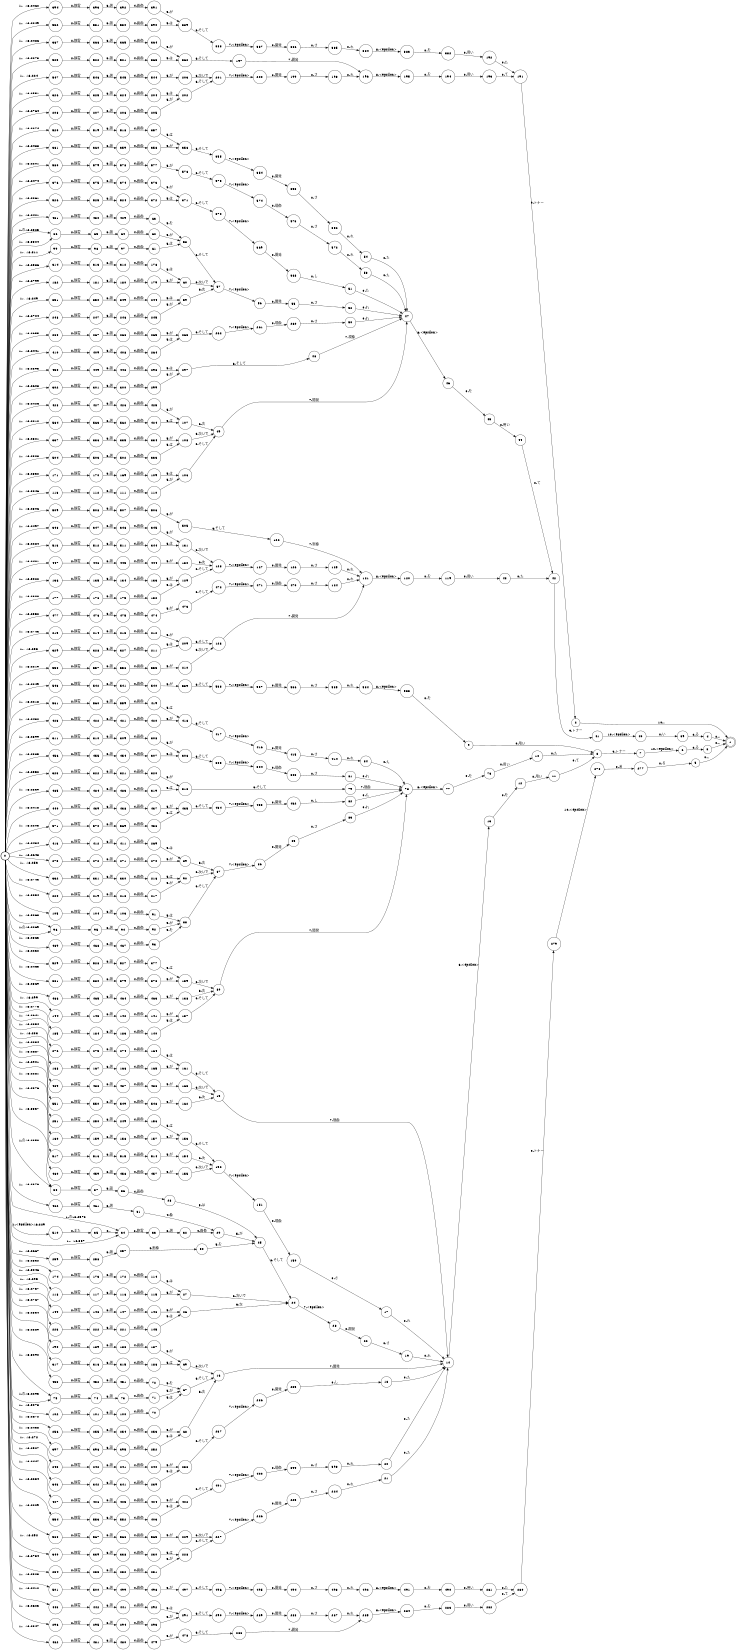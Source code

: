 digraph FST {
rankdir = LR;
size = "8.5,11";
label = "";
center = 1;
orientation = Portrait;
ranksep = "0.4";
nodesep = "0.25";
0 [label = "0", shape = circle, style = bold, fontsize = 14]
	0 -> 34 [label = "1:、/-6.357", fontsize = 14];
	0 -> 38 [label = "1:、/-6.3357", fontsize = 14];
	0 -> 66 [label = "1:、/-6.3324", fontsize = 14];
	0 -> 75 [label = "1:、/-6.3292", fontsize = 14];
	0 -> 96 [label = "1:、/-6.3268", fontsize = 14];
	0 -> 99 [label = "1:、/-6.311", fontsize = 14];
	0 -> 102 [label = "1:、/-6.3078", fontsize = 14];
	0 -> 105 [label = "1:、/-6.3054", fontsize = 14];
	0 -> 113 [label = "1:、/-6.3046", fontsize = 14];
	0 -> 118 [label = "1:、/-6.3046", fontsize = 14];
	0 -> 136 [label = "1:、/-6.3022", fontsize = 14];
	0 -> 144 [label = "1:、/-6.299", fontsize = 14];
	0 -> 149 [label = "1:、/-6.295", fontsize = 14];
	0 -> 160 [label = "1:、/-6.2901", fontsize = 14];
	0 -> 168 [label = "1:、/-6.2854", fontsize = 14];
	0 -> 171 [label = "1:、/-6.2832", fontsize = 14];
	0 -> 174 [label = "1:、/-6.2832", fontsize = 14];
	0 -> 177 [label = "1:、/-6.2808", fontsize = 14];
	0 -> 182 [label = "1:、/-6.2799", fontsize = 14];
	0 -> 185 [label = "1:、/-6.2776", fontsize = 14];
	0 -> 190 [label = "1:、/-6.2767", fontsize = 14];
	0 -> 208 [label = "1:、/-6.2764", fontsize = 14];
	0 -> 215 [label = "1:、/-6.2743", fontsize = 14];
	0 -> 220 [label = "1:、/-6.2743", fontsize = 14];
	0 -> 223 [label = "1:、/-6.2737", fontsize = 14];
	0 -> 234 [label = "1:、/-6.2734", fontsize = 14];
	0 -> 243 [label = "1:、/-6.272", fontsize = 14];
	0 -> 248 [label = "1:、/-6.2704", fontsize = 14];
	0 -> 251 [label = "1:、/-6.2687", fontsize = 14];
	0 -> 256 [label = "1:、/-6.2672", fontsize = 14];
	0 -> 259 [label = "1:、/-6.2667", fontsize = 14];
	0 -> 268 [label = "1:、/-6.2655", fontsize = 14];
	0 -> 273 [label = "1:、/-6.2648", fontsize = 14];
	0 -> 276 [label = "1:、/-6.2641", fontsize = 14];
	0 -> 296 [label = "1:、/-6.2625", fontsize = 14];
	0 -> 302 [label = "1:、/-6.2608", fontsize = 14];
	0 -> 311 [label = "1:、/-6.2599", fontsize = 14];
	0 -> 314 [label = "1:、/-6.2586", fontsize = 14];
	0 -> 34 [label = "1:の/-6.2572", fontsize = 14];
	0 -> 317 [label = "1:、/-6.2554", fontsize = 14];
	0 -> 323 [label = "1:、/-6.2552", fontsize = 14];
	0 -> 326 [label = "1:、/-6.2551", fontsize = 14];
	0 -> 329 [label = "1:、/-6.253", fontsize = 14];
	0 -> 332 [label = "1:、/-6.253", fontsize = 14];
	0 -> 337 [label = "1:、/-6.2521", fontsize = 14];
	0 -> 340 [label = "1:、/-6.252", fontsize = 14];
	0 -> 343 [label = "1:、/-6.2507", fontsize = 14];
	0 -> 348 [label = "1:、/-6.2497", fontsize = 14];
	0 -> 351 [label = "1:、/-6.249", fontsize = 14];
	0 -> 361 [label = "1:、/-6.2488", fontsize = 14];
	0 -> 367 [label = "1:、/-6.2486", fontsize = 14];
	0 -> 376 [label = "1:、/-6.2474", fontsize = 14];
	0 -> 381 [label = "1:、/-6.2465", fontsize = 14];
	0 -> 394 [label = "1:、/-6.2462", fontsize = 14];
	0 -> 397 [label = "1:、/-6.2458", fontsize = 14];
	0 -> 407 [label = "1:、/-6.2447", fontsize = 14];
	0 -> 410 [label = "1:、/-6.2441", fontsize = 14];
	0 -> 413 [label = "1:、/-6.2434", fontsize = 14];
	0 -> 423 [label = "1:、/-6.2432", fontsize = 14];
	0 -> 428 [label = "1:、/-6.2426", fontsize = 14];
	0 -> 431 [label = "1:、/-6.2421", fontsize = 14];
	0 -> 440 [label = "1:、/-6.2418", fontsize = 14];
	0 -> 443 [label = "1:、/-6.2412", fontsize = 14];
	0 -> 447 [label = "1:、/-6.2401", fontsize = 14];
	0 -> 450 [label = "1:、/-6.2395", fontsize = 14];
	0 -> 453 [label = "1:、/-6.2389", fontsize = 14];
	0 -> 456 [label = "1:、/-6.2385", fontsize = 14];
	0 -> 460 [label = "1:、/-6.2376", fontsize = 14];
	0 -> 462 [label = "1:、/-6.2376", fontsize = 14];
	0 -> 466 [label = "1:、/-6.2369", fontsize = 14];
	0 -> 469 [label = "1:、/-6.2365", fontsize = 14];
	0 -> 38 [label = "1:の/-6.2358", fontsize = 14];
	0 -> 477 [label = "1:、/-6.2352", fontsize = 14];
	0 -> 482 [label = "1:、/-6.2347", fontsize = 14];
	0 -> 485 [label = "1:、/-6.2339", fontsize = 14];
	0 -> 489 [label = "1:、/-6.233", fontsize = 14];
	0 -> 66 [label = "1:の/-6.2325", fontsize = 14];
	0 -> 501 [label = "1:、/-6.2323", fontsize = 14];
	0 -> 504 [label = "1:、/-6.2308", fontsize = 14];
	0 -> 509 [label = "1:、/-6.2306", fontsize = 14];
	0 -> 75 [label = "1:の/-6.2293", fontsize = 14];
	0 -> 510 [label = "1:<epsilon>/-6.229", fontsize = 14];
	0 -> 513 [label = "1:、/-6.2284", fontsize = 14];
	0 -> 517 [label = "1:、/-6.2281", fontsize = 14];
	0 -> 520 [label = "1:、/-6.2274", fontsize = 14];
	0 -> 523 [label = "1:、/-6.2273", fontsize = 14];
	0 -> 96 [label = "1:の/-6.2269", fontsize = 14];
	0 -> 526 [label = "1:、/-6.2261", fontsize = 14];
	0 -> 529 [label = "1:、/-6.2252", fontsize = 14];
	0 -> 532 [label = "1:、/-6.2249", fontsize = 14];
	0 -> 543 [label = "1:、/-6.2249", fontsize = 14];
	0 -> 547 [label = "1:、/-6.224", fontsize = 14];
	0 -> 551 [label = "1:、/-6.2234", fontsize = 14];
	0 -> 554 [label = "1:、/-6.2234", fontsize = 14];
	0 -> 558 [label = "1:、/-6.2219", fontsize = 14];
	0 -> 561 [label = "1:、/-6.2218", fontsize = 14];
	0 -> 564 [label = "1:、/-6.2212", fontsize = 14];
	0 -> 568 [label = "1:、/-6.2209", fontsize = 14];
	0 -> 571 [label = "1:、/-6.2205", fontsize = 14];
	0 -> 580 [label = "1:、/-6.2201", fontsize = 14];
1 [label = "1", shape = doublecircle, style = solid, fontsize = 14]
2 [label = "2", shape = circle, style = solid, fontsize = 14]
	2 -> 1 [label = "10:。", fontsize = 14];
3 [label = "3", shape = circle, style = solid, fontsize = 14]
	3 -> 1 [label = "0:。", fontsize = 14];
4 [label = "4", shape = circle, style = solid, fontsize = 14]
	4 -> 1 [label = "0:。", fontsize = 14];
5 [label = "5", shape = circle, style = solid, fontsize = 14]
	5 -> 1 [label = "0:。", fontsize = 14];
6 [label = "6", shape = circle, style = solid, fontsize = 14]
	6 -> 3 [label = "0:る", fontsize = 14];
7 [label = "7", shape = circle, style = solid, fontsize = 14]
	7 -> 6 [label = "10:<epsilon>", fontsize = 14];
8 [label = "8", shape = circle, style = solid, fontsize = 14]
	8 -> 7 [label = "9:トナー", fontsize = 14];
9 [label = "9", shape = circle, style = solid, fontsize = 14]
	9 -> 8 [label = "0:用い", fontsize = 14];
10 [label = "10", shape = circle, style = solid, fontsize = 14]
	10 -> 8 [label = "0:た", fontsize = 14];
11 [label = "11", shape = circle, style = solid, fontsize = 14]
	11 -> 8 [label = "0:て", fontsize = 14];
12 [label = "12", shape = circle, style = solid, fontsize = 14]
	12 -> 11 [label = "0:用い", fontsize = 14];
13 [label = "13", shape = circle, style = solid, fontsize = 14]
	13 -> 12 [label = "0:を", fontsize = 14];
14 [label = "14", shape = circle, style = solid, fontsize = 14]
	14 -> 13 [label = "8:<epsilon>", fontsize = 14];
15 [label = "15", shape = circle, style = solid, fontsize = 14]
	15 -> 14 [label = "7:現像", fontsize = 14];
16 [label = "16", shape = circle, style = solid, fontsize = 14]
	16 -> 14 [label = "7:開発", fontsize = 14];
17 [label = "17", shape = circle, style = solid, fontsize = 14]
	17 -> 14 [label = "0:れ", fontsize = 14];
18 [label = "18", shape = circle, style = solid, fontsize = 14]
	18 -> 14 [label = "0:た", fontsize = 14];
19 [label = "19", shape = circle, style = solid, fontsize = 14]
	19 -> 14 [label = "0:れ", fontsize = 14];
20 [label = "20", shape = circle, style = solid, fontsize = 14]
	20 -> 14 [label = "0:た", fontsize = 14];
21 [label = "21", shape = circle, style = solid, fontsize = 14]
	21 -> 14 [label = "0:た", fontsize = 14];
22 [label = "22", shape = circle, style = solid, fontsize = 14]
	22 -> 19 [label = "0:さ", fontsize = 14];
23 [label = "23", shape = circle, style = solid, fontsize = 14]
	23 -> 22 [label = "0:開発", fontsize = 14];
24 [label = "24", shape = circle, style = solid, fontsize = 14]
	24 -> 23 [label = "7:<epsilon>", fontsize = 14];
25 [label = "25", shape = circle, style = solid, fontsize = 14]
	25 -> 24 [label = "6:そして", fontsize = 14];
26 [label = "26", shape = circle, style = solid, fontsize = 14]
	26 -> 24 [label = "6:次", fontsize = 14];
27 [label = "27", shape = circle, style = solid, fontsize = 14]
	27 -> 24 [label = "6:次いで", fontsize = 14];
28 [label = "28", shape = circle, style = solid, fontsize = 14]
	28 -> 25 [label = "5:は", fontsize = 14];
29 [label = "29", shape = circle, style = solid, fontsize = 14]
	29 -> 25 [label = "5:が", fontsize = 14];
30 [label = "30", shape = circle, style = solid, fontsize = 14]
	30 -> 25 [label = "5:を", fontsize = 14];
31 [label = "31", shape = circle, style = solid, fontsize = 14]
	31 -> 29 [label = "4:像", fontsize = 14];
32 [label = "32", shape = circle, style = solid, fontsize = 14]
	32 -> 29 [label = "4:画像", fontsize = 14];
33 [label = "33", shape = circle, style = solid, fontsize = 14]
	33 -> 32 [label = "3:潜", fontsize = 14];
34 [label = "34", shape = circle, style = solid, fontsize = 14]
	34 -> 33 [label = "2:静電", fontsize = 14];
35 [label = "35", shape = circle, style = solid, fontsize = 14]
	35 -> 34 [label = "0:、", fontsize = 14];
36 [label = "36", shape = circle, style = solid, fontsize = 14]
	36 -> 28 [label = "4:画像", fontsize = 14];
37 [label = "37", shape = circle, style = solid, fontsize = 14]
	37 -> 36 [label = "3:潜", fontsize = 14];
38 [label = "38", shape = circle, style = solid, fontsize = 14]
	38 -> 37 [label = "2:静電", fontsize = 14];
39 [label = "39", shape = circle, style = solid, fontsize = 14]
	39 -> 4 [label = "0:る", fontsize = 14];
40 [label = "40", shape = circle, style = solid, fontsize = 14]
	40 -> 39 [label = "0:い", fontsize = 14];
41 [label = "41", shape = circle, style = solid, fontsize = 14]
	41 -> 40 [label = "10:<epsilon>", fontsize = 14];
42 [label = "42", shape = circle, style = solid, fontsize = 14]
	42 -> 41 [label = "9:トナー", fontsize = 14];
43 [label = "43", shape = circle, style = solid, fontsize = 14]
	43 -> 42 [label = "0:た", fontsize = 14];
44 [label = "44", shape = circle, style = solid, fontsize = 14]
	44 -> 42 [label = "0:て", fontsize = 14];
45 [label = "45", shape = circle, style = solid, fontsize = 14]
	45 -> 44 [label = "0:用い", fontsize = 14];
46 [label = "46", shape = circle, style = solid, fontsize = 14]
	46 -> 45 [label = "0:を", fontsize = 14];
47 [label = "47", shape = circle, style = solid, fontsize = 14]
	47 -> 46 [label = "8:<epsilon>", fontsize = 14];
48 [label = "48", shape = circle, style = solid, fontsize = 14]
	48 -> 47 [label = "7:現像", fontsize = 14];
49 [label = "49", shape = circle, style = solid, fontsize = 14]
	49 -> 47 [label = "7:開発", fontsize = 14];
50 [label = "50", shape = circle, style = solid, fontsize = 14]
	50 -> 47 [label = "0:れ", fontsize = 14];
51 [label = "51", shape = circle, style = solid, fontsize = 14]
	51 -> 47 [label = "0:た", fontsize = 14];
52 [label = "52", shape = circle, style = solid, fontsize = 14]
	52 -> 47 [label = "0:れ", fontsize = 14];
53 [label = "53", shape = circle, style = solid, fontsize = 14]
	53 -> 47 [label = "0:た", fontsize = 14];
54 [label = "54", shape = circle, style = solid, fontsize = 14]
	54 -> 47 [label = "0:た", fontsize = 14];
55 [label = "55", shape = circle, style = solid, fontsize = 14]
	55 -> 52 [label = "0:さ", fontsize = 14];
56 [label = "56", shape = circle, style = solid, fontsize = 14]
	56 -> 55 [label = "0:開発", fontsize = 14];
57 [label = "57", shape = circle, style = solid, fontsize = 14]
	57 -> 56 [label = "7:<epsilon>", fontsize = 14];
58 [label = "58", shape = circle, style = solid, fontsize = 14]
	58 -> 57 [label = "6:そして", fontsize = 14];
59 [label = "59", shape = circle, style = solid, fontsize = 14]
	59 -> 57 [label = "6:次", fontsize = 14];
60 [label = "60", shape = circle, style = solid, fontsize = 14]
	60 -> 57 [label = "6:次いで", fontsize = 14];
61 [label = "61", shape = circle, style = solid, fontsize = 14]
	61 -> 58 [label = "5:は", fontsize = 14];
62 [label = "62", shape = circle, style = solid, fontsize = 14]
	62 -> 58 [label = "5:が", fontsize = 14];
63 [label = "63", shape = circle, style = solid, fontsize = 14]
	63 -> 58 [label = "5:を", fontsize = 14];
64 [label = "64", shape = circle, style = solid, fontsize = 14]
	64 -> 62 [label = "4:画像", fontsize = 14];
65 [label = "65", shape = circle, style = solid, fontsize = 14]
	65 -> 64 [label = "3:潜", fontsize = 14];
66 [label = "66", shape = circle, style = solid, fontsize = 14]
	66 -> 65 [label = "2:静電", fontsize = 14];
67 [label = "67", shape = circle, style = solid, fontsize = 14]
	67 -> 16 [label = "6:そして", fontsize = 14];
68 [label = "68", shape = circle, style = solid, fontsize = 14]
	68 -> 16 [label = "6:次", fontsize = 14];
69 [label = "69", shape = circle, style = solid, fontsize = 14]
	69 -> 16 [label = "6:次いで", fontsize = 14];
70 [label = "70", shape = circle, style = solid, fontsize = 14]
	70 -> 67 [label = "5:は", fontsize = 14];
71 [label = "71", shape = circle, style = solid, fontsize = 14]
	71 -> 67 [label = "5:が", fontsize = 14];
72 [label = "72", shape = circle, style = solid, fontsize = 14]
	72 -> 67 [label = "5:を", fontsize = 14];
73 [label = "73", shape = circle, style = solid, fontsize = 14]
	73 -> 71 [label = "4:画像", fontsize = 14];
74 [label = "74", shape = circle, style = solid, fontsize = 14]
	74 -> 73 [label = "3:潜", fontsize = 14];
75 [label = "75", shape = circle, style = solid, fontsize = 14]
	75 -> 74 [label = "2:静電", fontsize = 14];
76 [label = "76", shape = circle, style = solid, fontsize = 14]
	76 -> 10 [label = "0:用い", fontsize = 14];
77 [label = "77", shape = circle, style = solid, fontsize = 14]
	77 -> 76 [label = "0:を", fontsize = 14];
78 [label = "78", shape = circle, style = solid, fontsize = 14]
	78 -> 77 [label = "8:<epsilon>", fontsize = 14];
79 [label = "79", shape = circle, style = solid, fontsize = 14]
	79 -> 78 [label = "7:現像", fontsize = 14];
80 [label = "80", shape = circle, style = solid, fontsize = 14]
	80 -> 78 [label = "7:開発", fontsize = 14];
81 [label = "81", shape = circle, style = solid, fontsize = 14]
	81 -> 78 [label = "0:れ", fontsize = 14];
82 [label = "82", shape = circle, style = solid, fontsize = 14]
	82 -> 78 [label = "0:た", fontsize = 14];
83 [label = "83", shape = circle, style = solid, fontsize = 14]
	83 -> 78 [label = "0:れ", fontsize = 14];
84 [label = "84", shape = circle, style = solid, fontsize = 14]
	84 -> 78 [label = "0:た", fontsize = 14];
85 [label = "85", shape = circle, style = solid, fontsize = 14]
	85 -> 83 [label = "0:さ", fontsize = 14];
86 [label = "86", shape = circle, style = solid, fontsize = 14]
	86 -> 85 [label = "0:開発", fontsize = 14];
87 [label = "87", shape = circle, style = solid, fontsize = 14]
	87 -> 86 [label = "7:<epsilon>", fontsize = 14];
88 [label = "88", shape = circle, style = solid, fontsize = 14]
	88 -> 87 [label = "6:そして", fontsize = 14];
89 [label = "89", shape = circle, style = solid, fontsize = 14]
	89 -> 87 [label = "6:次", fontsize = 14];
90 [label = "90", shape = circle, style = solid, fontsize = 14]
	90 -> 87 [label = "6:次いで", fontsize = 14];
91 [label = "91", shape = circle, style = solid, fontsize = 14]
	91 -> 88 [label = "5:は", fontsize = 14];
92 [label = "92", shape = circle, style = solid, fontsize = 14]
	92 -> 88 [label = "5:が", fontsize = 14];
93 [label = "93", shape = circle, style = solid, fontsize = 14]
	93 -> 88 [label = "5:を", fontsize = 14];
94 [label = "94", shape = circle, style = solid, fontsize = 14]
	94 -> 92 [label = "4:画像", fontsize = 14];
95 [label = "95", shape = circle, style = solid, fontsize = 14]
	95 -> 94 [label = "3:潜", fontsize = 14];
96 [label = "96", shape = circle, style = solid, fontsize = 14]
	96 -> 95 [label = "2:静電", fontsize = 14];
97 [label = "97", shape = circle, style = solid, fontsize = 14]
	97 -> 61 [label = "4:画像", fontsize = 14];
98 [label = "98", shape = circle, style = solid, fontsize = 14]
	98 -> 97 [label = "3:潜", fontsize = 14];
99 [label = "99", shape = circle, style = solid, fontsize = 14]
	99 -> 98 [label = "2:静電", fontsize = 14];
100 [label = "100", shape = circle, style = solid, fontsize = 14]
	100 -> 70 [label = "4:画像", fontsize = 14];
101 [label = "101", shape = circle, style = solid, fontsize = 14]
	101 -> 100 [label = "3:潜", fontsize = 14];
102 [label = "102", shape = circle, style = solid, fontsize = 14]
	102 -> 101 [label = "2:静電", fontsize = 14];
103 [label = "103", shape = circle, style = solid, fontsize = 14]
	103 -> 91 [label = "4:画像", fontsize = 14];
104 [label = "104", shape = circle, style = solid, fontsize = 14]
	104 -> 103 [label = "3:潜", fontsize = 14];
105 [label = "105", shape = circle, style = solid, fontsize = 14]
	105 -> 104 [label = "2:静電", fontsize = 14];
106 [label = "106", shape = circle, style = solid, fontsize = 14]
	106 -> 49 [label = "6:そして", fontsize = 14];
107 [label = "107", shape = circle, style = solid, fontsize = 14]
	107 -> 49 [label = "6:次", fontsize = 14];
108 [label = "108", shape = circle, style = solid, fontsize = 14]
	108 -> 49 [label = "6:次いで", fontsize = 14];
109 [label = "109", shape = circle, style = solid, fontsize = 14]
	109 -> 106 [label = "5:は", fontsize = 14];
110 [label = "110", shape = circle, style = solid, fontsize = 14]
	110 -> 106 [label = "5:が", fontsize = 14];
111 [label = "111", shape = circle, style = solid, fontsize = 14]
	111 -> 110 [label = "4:画像", fontsize = 14];
112 [label = "112", shape = circle, style = solid, fontsize = 14]
	112 -> 111 [label = "3:潜", fontsize = 14];
113 [label = "113", shape = circle, style = solid, fontsize = 14]
	113 -> 112 [label = "2:静電", fontsize = 14];
114 [label = "114", shape = circle, style = solid, fontsize = 14]
	114 -> 27 [label = "5:は", fontsize = 14];
115 [label = "115", shape = circle, style = solid, fontsize = 14]
	115 -> 27 [label = "5:が", fontsize = 14];
116 [label = "116", shape = circle, style = solid, fontsize = 14]
	116 -> 115 [label = "4:画像", fontsize = 14];
117 [label = "117", shape = circle, style = solid, fontsize = 14]
	117 -> 116 [label = "3:潜", fontsize = 14];
118 [label = "118", shape = circle, style = solid, fontsize = 14]
	118 -> 117 [label = "2:静電", fontsize = 14];
119 [label = "119", shape = circle, style = solid, fontsize = 14]
	119 -> 43 [label = "0:用い", fontsize = 14];
120 [label = "120", shape = circle, style = solid, fontsize = 14]
	120 -> 119 [label = "0:を", fontsize = 14];
121 [label = "121", shape = circle, style = solid, fontsize = 14]
	121 -> 120 [label = "8:<epsilon>", fontsize = 14];
122 [label = "122", shape = circle, style = solid, fontsize = 14]
	122 -> 121 [label = "7:現像", fontsize = 14];
123 [label = "123", shape = circle, style = solid, fontsize = 14]
	123 -> 121 [label = "7:開発", fontsize = 14];
124 [label = "124", shape = circle, style = solid, fontsize = 14]
	124 -> 121 [label = "0:れ", fontsize = 14];
125 [label = "125", shape = circle, style = solid, fontsize = 14]
	125 -> 121 [label = "0:れ", fontsize = 14];
126 [label = "126", shape = circle, style = solid, fontsize = 14]
	126 -> 125 [label = "0:さ", fontsize = 14];
127 [label = "127", shape = circle, style = solid, fontsize = 14]
	127 -> 126 [label = "0:開発", fontsize = 14];
128 [label = "128", shape = circle, style = solid, fontsize = 14]
	128 -> 127 [label = "7:<epsilon>", fontsize = 14];
129 [label = "129", shape = circle, style = solid, fontsize = 14]
	129 -> 128 [label = "6:そして", fontsize = 14];
130 [label = "130", shape = circle, style = solid, fontsize = 14]
	130 -> 128 [label = "6:次", fontsize = 14];
131 [label = "131", shape = circle, style = solid, fontsize = 14]
	131 -> 128 [label = "6:次いで", fontsize = 14];
132 [label = "132", shape = circle, style = solid, fontsize = 14]
	132 -> 129 [label = "5:は", fontsize = 14];
133 [label = "133", shape = circle, style = solid, fontsize = 14]
	133 -> 129 [label = "5:が", fontsize = 14];
134 [label = "134", shape = circle, style = solid, fontsize = 14]
	134 -> 133 [label = "4:画像", fontsize = 14];
135 [label = "135", shape = circle, style = solid, fontsize = 14]
	135 -> 134 [label = "3:潜", fontsize = 14];
136 [label = "136", shape = circle, style = solid, fontsize = 14]
	136 -> 135 [label = "2:静電", fontsize = 14];
137 [label = "137", shape = circle, style = solid, fontsize = 14]
	137 -> 80 [label = "6:そして", fontsize = 14];
138 [label = "138", shape = circle, style = solid, fontsize = 14]
	138 -> 80 [label = "6:次", fontsize = 14];
139 [label = "139", shape = circle, style = solid, fontsize = 14]
	139 -> 80 [label = "6:次いで", fontsize = 14];
140 [label = "140", shape = circle, style = solid, fontsize = 14]
	140 -> 137 [label = "5:は", fontsize = 14];
141 [label = "141", shape = circle, style = solid, fontsize = 14]
	141 -> 137 [label = "5:が", fontsize = 14];
142 [label = "142", shape = circle, style = solid, fontsize = 14]
	142 -> 141 [label = "4:画像", fontsize = 14];
143 [label = "143", shape = circle, style = solid, fontsize = 14]
	143 -> 142 [label = "3:潜", fontsize = 14];
144 [label = "144", shape = circle, style = solid, fontsize = 14]
	144 -> 143 [label = "2:静電", fontsize = 14];
145 [label = "145", shape = circle, style = solid, fontsize = 14]
	145 -> 26 [label = "5:は", fontsize = 14];
146 [label = "146", shape = circle, style = solid, fontsize = 14]
	146 -> 26 [label = "5:が", fontsize = 14];
147 [label = "147", shape = circle, style = solid, fontsize = 14]
	147 -> 146 [label = "4:画像", fontsize = 14];
148 [label = "148", shape = circle, style = solid, fontsize = 14]
	148 -> 147 [label = "3:潜", fontsize = 14];
149 [label = "149", shape = circle, style = solid, fontsize = 14]
	149 -> 148 [label = "2:静電", fontsize = 14];
150 [label = "150", shape = circle, style = solid, fontsize = 14]
	150 -> 17 [label = "0:さ", fontsize = 14];
151 [label = "151", shape = circle, style = solid, fontsize = 14]
	151 -> 150 [label = "0:現像", fontsize = 14];
152 [label = "152", shape = circle, style = solid, fontsize = 14]
	152 -> 151 [label = "7:<epsilon>", fontsize = 14];
153 [label = "153", shape = circle, style = solid, fontsize = 14]
	153 -> 152 [label = "6:そして", fontsize = 14];
154 [label = "154", shape = circle, style = solid, fontsize = 14]
	154 -> 152 [label = "6:次", fontsize = 14];
155 [label = "155", shape = circle, style = solid, fontsize = 14]
	155 -> 152 [label = "6:次いで", fontsize = 14];
156 [label = "156", shape = circle, style = solid, fontsize = 14]
	156 -> 153 [label = "5:は", fontsize = 14];
157 [label = "157", shape = circle, style = solid, fontsize = 14]
	157 -> 153 [label = "5:が", fontsize = 14];
158 [label = "158", shape = circle, style = solid, fontsize = 14]
	158 -> 157 [label = "4:画像", fontsize = 14];
159 [label = "159", shape = circle, style = solid, fontsize = 14]
	159 -> 158 [label = "3:潜", fontsize = 14];
160 [label = "160", shape = circle, style = solid, fontsize = 14]
	160 -> 159 [label = "2:静電", fontsize = 14];
161 [label = "161", shape = circle, style = solid, fontsize = 14]
	161 -> 15 [label = "6:そして", fontsize = 14];
162 [label = "162", shape = circle, style = solid, fontsize = 14]
	162 -> 15 [label = "6:次", fontsize = 14];
163 [label = "163", shape = circle, style = solid, fontsize = 14]
	163 -> 15 [label = "6:次いで", fontsize = 14];
164 [label = "164", shape = circle, style = solid, fontsize = 14]
	164 -> 161 [label = "5:は", fontsize = 14];
165 [label = "165", shape = circle, style = solid, fontsize = 14]
	165 -> 161 [label = "5:が", fontsize = 14];
166 [label = "166", shape = circle, style = solid, fontsize = 14]
	166 -> 165 [label = "4:画像", fontsize = 14];
167 [label = "167", shape = circle, style = solid, fontsize = 14]
	167 -> 166 [label = "3:潜", fontsize = 14];
168 [label = "168", shape = circle, style = solid, fontsize = 14]
	168 -> 167 [label = "2:静電", fontsize = 14];
169 [label = "169", shape = circle, style = solid, fontsize = 14]
	169 -> 109 [label = "4:画像", fontsize = 14];
170 [label = "170", shape = circle, style = solid, fontsize = 14]
	170 -> 169 [label = "3:潜", fontsize = 14];
171 [label = "171", shape = circle, style = solid, fontsize = 14]
	171 -> 170 [label = "2:静電", fontsize = 14];
172 [label = "172", shape = circle, style = solid, fontsize = 14]
	172 -> 114 [label = "4:画像", fontsize = 14];
173 [label = "173", shape = circle, style = solid, fontsize = 14]
	173 -> 172 [label = "3:潜", fontsize = 14];
174 [label = "174", shape = circle, style = solid, fontsize = 14]
	174 -> 173 [label = "2:静電", fontsize = 14];
175 [label = "175", shape = circle, style = solid, fontsize = 14]
	175 -> 132 [label = "4:画像", fontsize = 14];
176 [label = "176", shape = circle, style = solid, fontsize = 14]
	176 -> 175 [label = "3:潜", fontsize = 14];
177 [label = "177", shape = circle, style = solid, fontsize = 14]
	177 -> 176 [label = "2:静電", fontsize = 14];
178 [label = "178", shape = circle, style = solid, fontsize = 14]
	178 -> 60 [label = "5:は", fontsize = 14];
179 [label = "179", shape = circle, style = solid, fontsize = 14]
	179 -> 60 [label = "5:が", fontsize = 14];
180 [label = "180", shape = circle, style = solid, fontsize = 14]
	180 -> 179 [label = "4:画像", fontsize = 14];
181 [label = "181", shape = circle, style = solid, fontsize = 14]
	181 -> 180 [label = "3:潜", fontsize = 14];
182 [label = "182", shape = circle, style = solid, fontsize = 14]
	182 -> 181 [label = "2:静電", fontsize = 14];
183 [label = "183", shape = circle, style = solid, fontsize = 14]
	183 -> 140 [label = "4:画像", fontsize = 14];
184 [label = "184", shape = circle, style = solid, fontsize = 14]
	184 -> 183 [label = "3:潜", fontsize = 14];
185 [label = "185", shape = circle, style = solid, fontsize = 14]
	185 -> 184 [label = "2:静電", fontsize = 14];
186 [label = "186", shape = circle, style = solid, fontsize = 14]
	186 -> 69 [label = "5:は", fontsize = 14];
187 [label = "187", shape = circle, style = solid, fontsize = 14]
	187 -> 69 [label = "5:が", fontsize = 14];
188 [label = "188", shape = circle, style = solid, fontsize = 14]
	188 -> 187 [label = "4:画像", fontsize = 14];
189 [label = "189", shape = circle, style = solid, fontsize = 14]
	189 -> 188 [label = "3:潜", fontsize = 14];
190 [label = "190", shape = circle, style = solid, fontsize = 14]
	190 -> 189 [label = "2:静電", fontsize = 14];
191 [label = "191", shape = circle, style = solid, fontsize = 14]
	191 -> 2 [label = "9:トナー", fontsize = 14];
192 [label = "192", shape = circle, style = solid, fontsize = 14]
	192 -> 191 [label = "0:た", fontsize = 14];
193 [label = "193", shape = circle, style = solid, fontsize = 14]
	193 -> 191 [label = "0:て", fontsize = 14];
194 [label = "194", shape = circle, style = solid, fontsize = 14]
	194 -> 193 [label = "0:用い", fontsize = 14];
195 [label = "195", shape = circle, style = solid, fontsize = 14]
	195 -> 194 [label = "0:を", fontsize = 14];
196 [label = "196", shape = circle, style = solid, fontsize = 14]
	196 -> 195 [label = "8:<epsilon>", fontsize = 14];
197 [label = "197", shape = circle, style = solid, fontsize = 14]
	197 -> 196 [label = "7:開発", fontsize = 14];
198 [label = "198", shape = circle, style = solid, fontsize = 14]
	198 -> 196 [label = "0:れ", fontsize = 14];
199 [label = "199", shape = circle, style = solid, fontsize = 14]
	199 -> 198 [label = "0:さ", fontsize = 14];
200 [label = "200", shape = circle, style = solid, fontsize = 14]
	200 -> 199 [label = "0:開発", fontsize = 14];
201 [label = "201", shape = circle, style = solid, fontsize = 14]
	201 -> 200 [label = "7:<epsilon>", fontsize = 14];
202 [label = "202", shape = circle, style = solid, fontsize = 14]
	202 -> 201 [label = "6:そして", fontsize = 14];
203 [label = "203", shape = circle, style = solid, fontsize = 14]
	203 -> 201 [label = "6:次いで", fontsize = 14];
204 [label = "204", shape = circle, style = solid, fontsize = 14]
	204 -> 202 [label = "5:は", fontsize = 14];
205 [label = "205", shape = circle, style = solid, fontsize = 14]
	205 -> 202 [label = "5:が", fontsize = 14];
206 [label = "206", shape = circle, style = solid, fontsize = 14]
	206 -> 205 [label = "4:画像", fontsize = 14];
207 [label = "207", shape = circle, style = solid, fontsize = 14]
	207 -> 206 [label = "3:潜", fontsize = 14];
208 [label = "208", shape = circle, style = solid, fontsize = 14]
	208 -> 207 [label = "2:静電", fontsize = 14];
209 [label = "209", shape = circle, style = solid, fontsize = 14]
	209 -> 123 [label = "6:そして", fontsize = 14];
210 [label = "210", shape = circle, style = solid, fontsize = 14]
	210 -> 123 [label = "6:次いで", fontsize = 14];
211 [label = "211", shape = circle, style = solid, fontsize = 14]
	211 -> 209 [label = "5:は", fontsize = 14];
212 [label = "212", shape = circle, style = solid, fontsize = 14]
	212 -> 209 [label = "5:が", fontsize = 14];
213 [label = "213", shape = circle, style = solid, fontsize = 14]
	213 -> 212 [label = "4:画像", fontsize = 14];
214 [label = "214", shape = circle, style = solid, fontsize = 14]
	214 -> 213 [label = "3:潜", fontsize = 14];
215 [label = "215", shape = circle, style = solid, fontsize = 14]
	215 -> 214 [label = "2:静電", fontsize = 14];
216 [label = "216", shape = circle, style = solid, fontsize = 14]
	216 -> 90 [label = "5:は", fontsize = 14];
217 [label = "217", shape = circle, style = solid, fontsize = 14]
	217 -> 90 [label = "5:が", fontsize = 14];
218 [label = "218", shape = circle, style = solid, fontsize = 14]
	218 -> 217 [label = "4:画像", fontsize = 14];
219 [label = "219", shape = circle, style = solid, fontsize = 14]
	219 -> 218 [label = "3:潜", fontsize = 14];
220 [label = "220", shape = circle, style = solid, fontsize = 14]
	220 -> 219 [label = "2:静電", fontsize = 14];
221 [label = "221", shape = circle, style = solid, fontsize = 14]
	221 -> 145 [label = "4:画像", fontsize = 14];
222 [label = "222", shape = circle, style = solid, fontsize = 14]
	222 -> 221 [label = "3:潜", fontsize = 14];
223 [label = "223", shape = circle, style = solid, fontsize = 14]
	223 -> 222 [label = "2:静電", fontsize = 14];
224 [label = "224", shape = circle, style = solid, fontsize = 14]
	224 -> 21 [label = "0:れ", fontsize = 14];
225 [label = "225", shape = circle, style = solid, fontsize = 14]
	225 -> 224 [label = "0:さ", fontsize = 14];
226 [label = "226", shape = circle, style = solid, fontsize = 14]
	226 -> 225 [label = "0:開発", fontsize = 14];
227 [label = "227", shape = circle, style = solid, fontsize = 14]
	227 -> 226 [label = "7:<epsilon>", fontsize = 14];
228 [label = "228", shape = circle, style = solid, fontsize = 14]
	228 -> 227 [label = "6:そして", fontsize = 14];
229 [label = "229", shape = circle, style = solid, fontsize = 14]
	229 -> 227 [label = "6:次いで", fontsize = 14];
230 [label = "230", shape = circle, style = solid, fontsize = 14]
	230 -> 228 [label = "5:は", fontsize = 14];
231 [label = "231", shape = circle, style = solid, fontsize = 14]
	231 -> 228 [label = "5:が", fontsize = 14];
232 [label = "232", shape = circle, style = solid, fontsize = 14]
	232 -> 231 [label = "4:画像", fontsize = 14];
233 [label = "233", shape = circle, style = solid, fontsize = 14]
	233 -> 232 [label = "3:潜", fontsize = 14];
234 [label = "234", shape = circle, style = solid, fontsize = 14]
	234 -> 233 [label = "2:静電", fontsize = 14];
235 [label = "235", shape = circle, style = solid, fontsize = 14]
	235 -> 18 [label = "0:し", fontsize = 14];
236 [label = "236", shape = circle, style = solid, fontsize = 14]
	236 -> 235 [label = "0:開発", fontsize = 14];
237 [label = "237", shape = circle, style = solid, fontsize = 14]
	237 -> 236 [label = "7:<epsilon>", fontsize = 14];
238 [label = "238", shape = circle, style = solid, fontsize = 14]
	238 -> 237 [label = "6:そして", fontsize = 14];
239 [label = "239", shape = circle, style = solid, fontsize = 14]
	239 -> 238 [label = "5:は", fontsize = 14];
240 [label = "240", shape = circle, style = solid, fontsize = 14]
	240 -> 238 [label = "5:が", fontsize = 14];
241 [label = "241", shape = circle, style = solid, fontsize = 14]
	241 -> 240 [label = "4:画像", fontsize = 14];
242 [label = "242", shape = circle, style = solid, fontsize = 14]
	242 -> 241 [label = "3:潜", fontsize = 14];
243 [label = "243", shape = circle, style = solid, fontsize = 14]
	243 -> 242 [label = "2:静電", fontsize = 14];
244 [label = "244", shape = circle, style = solid, fontsize = 14]
	244 -> 59 [label = "5:は", fontsize = 14];
245 [label = "245", shape = circle, style = solid, fontsize = 14]
	245 -> 59 [label = "5:が", fontsize = 14];
246 [label = "246", shape = circle, style = solid, fontsize = 14]
	246 -> 245 [label = "4:画像", fontsize = 14];
247 [label = "247", shape = circle, style = solid, fontsize = 14]
	247 -> 246 [label = "3:潜", fontsize = 14];
248 [label = "248", shape = circle, style = solid, fontsize = 14]
	248 -> 247 [label = "2:静電", fontsize = 14];
249 [label = "249", shape = circle, style = solid, fontsize = 14]
	249 -> 156 [label = "4:画像", fontsize = 14];
250 [label = "250", shape = circle, style = solid, fontsize = 14]
	250 -> 249 [label = "3:潜", fontsize = 14];
251 [label = "251", shape = circle, style = solid, fontsize = 14]
	251 -> 250 [label = "2:静電", fontsize = 14];
252 [label = "252", shape = circle, style = solid, fontsize = 14]
	252 -> 68 [label = "5:は", fontsize = 14];
253 [label = "253", shape = circle, style = solid, fontsize = 14]
	253 -> 68 [label = "5:が", fontsize = 14];
254 [label = "254", shape = circle, style = solid, fontsize = 14]
	254 -> 253 [label = "4:画像", fontsize = 14];
255 [label = "255", shape = circle, style = solid, fontsize = 14]
	255 -> 254 [label = "3:潜", fontsize = 14];
256 [label = "256", shape = circle, style = solid, fontsize = 14]
	256 -> 255 [label = "2:静電", fontsize = 14];
257 [label = "257", shape = circle, style = solid, fontsize = 14]
	257 -> 30 [label = "4:画像", fontsize = 14];
258 [label = "258", shape = circle, style = solid, fontsize = 14]
	258 -> 257 [label = "3:潜", fontsize = 14];
259 [label = "259", shape = circle, style = solid, fontsize = 14]
	259 -> 258 [label = "2:静電", fontsize = 14];
260 [label = "260", shape = circle, style = solid, fontsize = 14]
	260 -> 50 [label = "0:さ", fontsize = 14];
261 [label = "261", shape = circle, style = solid, fontsize = 14]
	261 -> 260 [label = "0:現像", fontsize = 14];
262 [label = "262", shape = circle, style = solid, fontsize = 14]
	262 -> 261 [label = "7:<epsilon>", fontsize = 14];
263 [label = "263", shape = circle, style = solid, fontsize = 14]
	263 -> 262 [label = "6:そして", fontsize = 14];
264 [label = "264", shape = circle, style = solid, fontsize = 14]
	264 -> 263 [label = "5:は", fontsize = 14];
265 [label = "265", shape = circle, style = solid, fontsize = 14]
	265 -> 263 [label = "5:が", fontsize = 14];
266 [label = "266", shape = circle, style = solid, fontsize = 14]
	266 -> 265 [label = "4:画像", fontsize = 14];
267 [label = "267", shape = circle, style = solid, fontsize = 14]
	267 -> 266 [label = "3:潜", fontsize = 14];
268 [label = "268", shape = circle, style = solid, fontsize = 14]
	268 -> 267 [label = "2:静電", fontsize = 14];
269 [label = "269", shape = circle, style = solid, fontsize = 14]
	269 -> 89 [label = "5:は", fontsize = 14];
270 [label = "270", shape = circle, style = solid, fontsize = 14]
	270 -> 89 [label = "5:が", fontsize = 14];
271 [label = "271", shape = circle, style = solid, fontsize = 14]
	271 -> 270 [label = "4:画像", fontsize = 14];
272 [label = "272", shape = circle, style = solid, fontsize = 14]
	272 -> 271 [label = "3:潜", fontsize = 14];
273 [label = "273", shape = circle, style = solid, fontsize = 14]
	273 -> 272 [label = "2:静電", fontsize = 14];
274 [label = "274", shape = circle, style = solid, fontsize = 14]
	274 -> 164 [label = "4:画像", fontsize = 14];
275 [label = "275", shape = circle, style = solid, fontsize = 14]
	275 -> 274 [label = "3:潜", fontsize = 14];
276 [label = "276", shape = circle, style = solid, fontsize = 14]
	276 -> 275 [label = "2:静電", fontsize = 14];
277 [label = "277", shape = circle, style = solid, fontsize = 14]
	277 -> 5 [label = "0:る", fontsize = 14];
278 [label = "278", shape = circle, style = solid, fontsize = 14]
	278 -> 277 [label = "0:あ", fontsize = 14];
279 [label = "279", shape = circle, style = solid, fontsize = 14]
	279 -> 278 [label = "10:<epsilon>", fontsize = 14];
280 [label = "280", shape = circle, style = solid, fontsize = 14]
	280 -> 279 [label = "9:トナー", fontsize = 14];
281 [label = "281", shape = circle, style = solid, fontsize = 14]
	281 -> 280 [label = "0:た", fontsize = 14];
282 [label = "282", shape = circle, style = solid, fontsize = 14]
	282 -> 280 [label = "0:て", fontsize = 14];
283 [label = "283", shape = circle, style = solid, fontsize = 14]
	283 -> 282 [label = "0:用い", fontsize = 14];
284 [label = "284", shape = circle, style = solid, fontsize = 14]
	284 -> 283 [label = "0:を", fontsize = 14];
285 [label = "285", shape = circle, style = solid, fontsize = 14]
	285 -> 284 [label = "8:<epsilon>", fontsize = 14];
286 [label = "286", shape = circle, style = solid, fontsize = 14]
	286 -> 285 [label = "7:開発", fontsize = 14];
287 [label = "287", shape = circle, style = solid, fontsize = 14]
	287 -> 285 [label = "0:れ", fontsize = 14];
288 [label = "288", shape = circle, style = solid, fontsize = 14]
	288 -> 287 [label = "0:さ", fontsize = 14];
289 [label = "289", shape = circle, style = solid, fontsize = 14]
	289 -> 288 [label = "0:開発", fontsize = 14];
290 [label = "290", shape = circle, style = solid, fontsize = 14]
	290 -> 289 [label = "7:<epsilon>", fontsize = 14];
291 [label = "291", shape = circle, style = solid, fontsize = 14]
	291 -> 290 [label = "6:そして", fontsize = 14];
292 [label = "292", shape = circle, style = solid, fontsize = 14]
	292 -> 291 [label = "5:は", fontsize = 14];
293 [label = "293", shape = circle, style = solid, fontsize = 14]
	293 -> 291 [label = "5:が", fontsize = 14];
294 [label = "294", shape = circle, style = solid, fontsize = 14]
	294 -> 293 [label = "4:画像", fontsize = 14];
295 [label = "295", shape = circle, style = solid, fontsize = 14]
	295 -> 294 [label = "3:潜", fontsize = 14];
296 [label = "296", shape = circle, style = solid, fontsize = 14]
	296 -> 295 [label = "2:静電", fontsize = 14];
297 [label = "297", shape = circle, style = solid, fontsize = 14]
	297 -> 48 [label = "6:そして", fontsize = 14];
298 [label = "298", shape = circle, style = solid, fontsize = 14]
	298 -> 297 [label = "5:は", fontsize = 14];
299 [label = "299", shape = circle, style = solid, fontsize = 14]
	299 -> 297 [label = "5:が", fontsize = 14];
300 [label = "300", shape = circle, style = solid, fontsize = 14]
	300 -> 299 [label = "4:画像", fontsize = 14];
301 [label = "301", shape = circle, style = solid, fontsize = 14]
	301 -> 300 [label = "3:潜", fontsize = 14];
302 [label = "302", shape = circle, style = solid, fontsize = 14]
	302 -> 301 [label = "2:静電", fontsize = 14];
303 [label = "303", shape = circle, style = solid, fontsize = 14]
	303 -> 81 [label = "0:さ", fontsize = 14];
304 [label = "304", shape = circle, style = solid, fontsize = 14]
	304 -> 303 [label = "0:現像", fontsize = 14];
305 [label = "305", shape = circle, style = solid, fontsize = 14]
	305 -> 304 [label = "7:<epsilon>", fontsize = 14];
306 [label = "306", shape = circle, style = solid, fontsize = 14]
	306 -> 305 [label = "6:そして", fontsize = 14];
307 [label = "307", shape = circle, style = solid, fontsize = 14]
	307 -> 306 [label = "5:は", fontsize = 14];
308 [label = "308", shape = circle, style = solid, fontsize = 14]
	308 -> 306 [label = "5:が", fontsize = 14];
309 [label = "309", shape = circle, style = solid, fontsize = 14]
	309 -> 308 [label = "4:画像", fontsize = 14];
310 [label = "310", shape = circle, style = solid, fontsize = 14]
	310 -> 309 [label = "3:潜", fontsize = 14];
311 [label = "311", shape = circle, style = solid, fontsize = 14]
	311 -> 310 [label = "2:静電", fontsize = 14];
312 [label = "312", shape = circle, style = solid, fontsize = 14]
	312 -> 178 [label = "4:画像", fontsize = 14];
313 [label = "313", shape = circle, style = solid, fontsize = 14]
	313 -> 312 [label = "3:潜", fontsize = 14];
314 [label = "314", shape = circle, style = solid, fontsize = 14]
	314 -> 313 [label = "2:静電", fontsize = 14];
315 [label = "315", shape = circle, style = solid, fontsize = 14]
	315 -> 186 [label = "4:画像", fontsize = 14];
316 [label = "316", shape = circle, style = solid, fontsize = 14]
	316 -> 315 [label = "3:潜", fontsize = 14];
317 [label = "317", shape = circle, style = solid, fontsize = 14]
	317 -> 316 [label = "2:静電", fontsize = 14];
318 [label = "318", shape = circle, style = solid, fontsize = 14]
	318 -> 79 [label = "6:そして", fontsize = 14];
319 [label = "319", shape = circle, style = solid, fontsize = 14]
	319 -> 318 [label = "5:は", fontsize = 14];
320 [label = "320", shape = circle, style = solid, fontsize = 14]
	320 -> 318 [label = "5:が", fontsize = 14];
321 [label = "321", shape = circle, style = solid, fontsize = 14]
	321 -> 320 [label = "4:画像", fontsize = 14];
322 [label = "322", shape = circle, style = solid, fontsize = 14]
	322 -> 321 [label = "3:潜", fontsize = 14];
323 [label = "323", shape = circle, style = solid, fontsize = 14]
	323 -> 322 [label = "2:静電", fontsize = 14];
324 [label = "324", shape = circle, style = solid, fontsize = 14]
	324 -> 204 [label = "4:画像", fontsize = 14];
325 [label = "325", shape = circle, style = solid, fontsize = 14]
	325 -> 324 [label = "3:潜", fontsize = 14];
326 [label = "326", shape = circle, style = solid, fontsize = 14]
	326 -> 325 [label = "2:静電", fontsize = 14];
327 [label = "327", shape = circle, style = solid, fontsize = 14]
	327 -> 211 [label = "4:画像", fontsize = 14];
328 [label = "328", shape = circle, style = solid, fontsize = 14]
	328 -> 327 [label = "3:潜", fontsize = 14];
329 [label = "329", shape = circle, style = solid, fontsize = 14]
	329 -> 328 [label = "2:静電", fontsize = 14];
330 [label = "330", shape = circle, style = solid, fontsize = 14]
	330 -> 216 [label = "4:画像", fontsize = 14];
331 [label = "331", shape = circle, style = solid, fontsize = 14]
	331 -> 330 [label = "3:潜", fontsize = 14];
332 [label = "332", shape = circle, style = solid, fontsize = 14]
	332 -> 331 [label = "2:静電", fontsize = 14];
333 [label = "333", shape = circle, style = solid, fontsize = 14]
	333 -> 108 [label = "5:は", fontsize = 14];
334 [label = "334", shape = circle, style = solid, fontsize = 14]
	334 -> 108 [label = "5:が", fontsize = 14];
335 [label = "335", shape = circle, style = solid, fontsize = 14]
	335 -> 334 [label = "4:画像", fontsize = 14];
336 [label = "336", shape = circle, style = solid, fontsize = 14]
	336 -> 335 [label = "3:潜", fontsize = 14];
337 [label = "337", shape = circle, style = solid, fontsize = 14]
	337 -> 336 [label = "2:静電", fontsize = 14];
338 [label = "338", shape = circle, style = solid, fontsize = 14]
	338 -> 230 [label = "4:画像", fontsize = 14];
339 [label = "339", shape = circle, style = solid, fontsize = 14]
	339 -> 338 [label = "3:潜", fontsize = 14];
340 [label = "340", shape = circle, style = solid, fontsize = 14]
	340 -> 339 [label = "2:静電", fontsize = 14];
341 [label = "341", shape = circle, style = solid, fontsize = 14]
	341 -> 239 [label = "4:画像", fontsize = 14];
342 [label = "342", shape = circle, style = solid, fontsize = 14]
	342 -> 341 [label = "3:潜", fontsize = 14];
343 [label = "343", shape = circle, style = solid, fontsize = 14]
	343 -> 342 [label = "2:静電", fontsize = 14];
344 [label = "344", shape = circle, style = solid, fontsize = 14]
	344 -> 131 [label = "5:は", fontsize = 14];
345 [label = "345", shape = circle, style = solid, fontsize = 14]
	345 -> 131 [label = "5:が", fontsize = 14];
346 [label = "346", shape = circle, style = solid, fontsize = 14]
	346 -> 345 [label = "4:画像", fontsize = 14];
347 [label = "347", shape = circle, style = solid, fontsize = 14]
	347 -> 346 [label = "3:潜", fontsize = 14];
348 [label = "348", shape = circle, style = solid, fontsize = 14]
	348 -> 347 [label = "2:静電", fontsize = 14];
349 [label = "349", shape = circle, style = solid, fontsize = 14]
	349 -> 244 [label = "4:画像", fontsize = 14];
350 [label = "350", shape = circle, style = solid, fontsize = 14]
	350 -> 349 [label = "3:潜", fontsize = 14];
351 [label = "351", shape = circle, style = solid, fontsize = 14]
	351 -> 350 [label = "2:静電", fontsize = 14];
352 [label = "352", shape = circle, style = solid, fontsize = 14]
	352 -> 54 [label = "0:れ", fontsize = 14];
353 [label = "353", shape = circle, style = solid, fontsize = 14]
	353 -> 352 [label = "0:さ", fontsize = 14];
354 [label = "354", shape = circle, style = solid, fontsize = 14]
	354 -> 353 [label = "0:開発", fontsize = 14];
355 [label = "355", shape = circle, style = solid, fontsize = 14]
	355 -> 354 [label = "7:<epsilon>", fontsize = 14];
356 [label = "356", shape = circle, style = solid, fontsize = 14]
	356 -> 355 [label = "6:そして", fontsize = 14];
357 [label = "357", shape = circle, style = solid, fontsize = 14]
	357 -> 356 [label = "5:は", fontsize = 14];
358 [label = "358", shape = circle, style = solid, fontsize = 14]
	358 -> 356 [label = "5:が", fontsize = 14];
359 [label = "359", shape = circle, style = solid, fontsize = 14]
	359 -> 358 [label = "4:画像", fontsize = 14];
360 [label = "360", shape = circle, style = solid, fontsize = 14]
	360 -> 359 [label = "3:潜", fontsize = 14];
361 [label = "361", shape = circle, style = solid, fontsize = 14]
	361 -> 360 [label = "2:静電", fontsize = 14];
362 [label = "362", shape = circle, style = solid, fontsize = 14]
	362 -> 197 [label = "6:そして", fontsize = 14];
363 [label = "363", shape = circle, style = solid, fontsize = 14]
	363 -> 362 [label = "5:は", fontsize = 14];
364 [label = "364", shape = circle, style = solid, fontsize = 14]
	364 -> 362 [label = "5:が", fontsize = 14];
365 [label = "365", shape = circle, style = solid, fontsize = 14]
	365 -> 364 [label = "4:画像", fontsize = 14];
366 [label = "366", shape = circle, style = solid, fontsize = 14]
	366 -> 365 [label = "3:潜", fontsize = 14];
367 [label = "367", shape = circle, style = solid, fontsize = 14]
	367 -> 366 [label = "2:静電", fontsize = 14];
368 [label = "368", shape = circle, style = solid, fontsize = 14]
	368 -> 51 [label = "0:し", fontsize = 14];
369 [label = "369", shape = circle, style = solid, fontsize = 14]
	369 -> 368 [label = "0:開発", fontsize = 14];
370 [label = "370", shape = circle, style = solid, fontsize = 14]
	370 -> 369 [label = "7:<epsilon>", fontsize = 14];
371 [label = "371", shape = circle, style = solid, fontsize = 14]
	371 -> 370 [label = "6:そして", fontsize = 14];
372 [label = "372", shape = circle, style = solid, fontsize = 14]
	372 -> 371 [label = "5:は", fontsize = 14];
373 [label = "373", shape = circle, style = solid, fontsize = 14]
	373 -> 371 [label = "5:が", fontsize = 14];
374 [label = "374", shape = circle, style = solid, fontsize = 14]
	374 -> 373 [label = "4:画像", fontsize = 14];
375 [label = "375", shape = circle, style = solid, fontsize = 14]
	375 -> 374 [label = "3:潜", fontsize = 14];
376 [label = "376", shape = circle, style = solid, fontsize = 14]
	376 -> 375 [label = "2:静電", fontsize = 14];
377 [label = "377", shape = circle, style = solid, fontsize = 14]
	377 -> 139 [label = "5:は", fontsize = 14];
378 [label = "378", shape = circle, style = solid, fontsize = 14]
	378 -> 139 [label = "5:が", fontsize = 14];
379 [label = "379", shape = circle, style = solid, fontsize = 14]
	379 -> 378 [label = "4:画像", fontsize = 14];
380 [label = "380", shape = circle, style = solid, fontsize = 14]
	380 -> 379 [label = "3:潜", fontsize = 14];
381 [label = "381", shape = circle, style = solid, fontsize = 14]
	381 -> 380 [label = "2:静電", fontsize = 14];
382 [label = "382", shape = circle, style = solid, fontsize = 14]
	382 -> 192 [label = "0:用い", fontsize = 14];
383 [label = "383", shape = circle, style = solid, fontsize = 14]
	383 -> 382 [label = "0:を", fontsize = 14];
384 [label = "384", shape = circle, style = solid, fontsize = 14]
	384 -> 383 [label = "8:<epsilon>", fontsize = 14];
385 [label = "385", shape = circle, style = solid, fontsize = 14]
	385 -> 384 [label = "0:れ", fontsize = 14];
386 [label = "386", shape = circle, style = solid, fontsize = 14]
	386 -> 385 [label = "0:さ", fontsize = 14];
387 [label = "387", shape = circle, style = solid, fontsize = 14]
	387 -> 386 [label = "0:開発", fontsize = 14];
388 [label = "388", shape = circle, style = solid, fontsize = 14]
	388 -> 387 [label = "7:<epsilon>", fontsize = 14];
389 [label = "389", shape = circle, style = solid, fontsize = 14]
	389 -> 388 [label = "6:そして", fontsize = 14];
390 [label = "390", shape = circle, style = solid, fontsize = 14]
	390 -> 389 [label = "5:は", fontsize = 14];
391 [label = "391", shape = circle, style = solid, fontsize = 14]
	391 -> 389 [label = "5:が", fontsize = 14];
392 [label = "392", shape = circle, style = solid, fontsize = 14]
	392 -> 391 [label = "4:画像", fontsize = 14];
393 [label = "393", shape = circle, style = solid, fontsize = 14]
	393 -> 392 [label = "3:潜", fontsize = 14];
394 [label = "394", shape = circle, style = solid, fontsize = 14]
	394 -> 393 [label = "2:静電", fontsize = 14];
395 [label = "395", shape = circle, style = solid, fontsize = 14]
	395 -> 252 [label = "4:画像", fontsize = 14];
396 [label = "396", shape = circle, style = solid, fontsize = 14]
	396 -> 395 [label = "3:潜", fontsize = 14];
397 [label = "397", shape = circle, style = solid, fontsize = 14]
	397 -> 396 [label = "2:静電", fontsize = 14];
398 [label = "398", shape = circle, style = solid, fontsize = 14]
	398 -> 20 [label = "0:れ", fontsize = 14];
399 [label = "399", shape = circle, style = solid, fontsize = 14]
	399 -> 398 [label = "0:さ", fontsize = 14];
400 [label = "400", shape = circle, style = solid, fontsize = 14]
	400 -> 399 [label = "0:現像", fontsize = 14];
401 [label = "401", shape = circle, style = solid, fontsize = 14]
	401 -> 400 [label = "7:<epsilon>", fontsize = 14];
402 [label = "402", shape = circle, style = solid, fontsize = 14]
	402 -> 401 [label = "6:そして", fontsize = 14];
403 [label = "403", shape = circle, style = solid, fontsize = 14]
	403 -> 402 [label = "5:は", fontsize = 14];
404 [label = "404", shape = circle, style = solid, fontsize = 14]
	404 -> 402 [label = "5:が", fontsize = 14];
405 [label = "405", shape = circle, style = solid, fontsize = 14]
	405 -> 404 [label = "4:画像", fontsize = 14];
406 [label = "406", shape = circle, style = solid, fontsize = 14]
	406 -> 405 [label = "3:潜", fontsize = 14];
407 [label = "407", shape = circle, style = solid, fontsize = 14]
	407 -> 406 [label = "2:静電", fontsize = 14];
408 [label = "408", shape = circle, style = solid, fontsize = 14]
	408 -> 264 [label = "4:画像", fontsize = 14];
409 [label = "409", shape = circle, style = solid, fontsize = 14]
	409 -> 408 [label = "3:潜", fontsize = 14];
410 [label = "410", shape = circle, style = solid, fontsize = 14]
	410 -> 409 [label = "2:静電", fontsize = 14];
411 [label = "411", shape = circle, style = solid, fontsize = 14]
	411 -> 269 [label = "4:画像", fontsize = 14];
412 [label = "412", shape = circle, style = solid, fontsize = 14]
	412 -> 411 [label = "3:潜", fontsize = 14];
413 [label = "413", shape = circle, style = solid, fontsize = 14]
	413 -> 412 [label = "2:静電", fontsize = 14];
414 [label = "414", shape = circle, style = solid, fontsize = 14]
	414 -> 84 [label = "0:れ", fontsize = 14];
415 [label = "415", shape = circle, style = solid, fontsize = 14]
	415 -> 414 [label = "0:さ", fontsize = 14];
416 [label = "416", shape = circle, style = solid, fontsize = 14]
	416 -> 415 [label = "0:開発", fontsize = 14];
417 [label = "417", shape = circle, style = solid, fontsize = 14]
	417 -> 416 [label = "7:<epsilon>", fontsize = 14];
418 [label = "418", shape = circle, style = solid, fontsize = 14]
	418 -> 417 [label = "6:そして", fontsize = 14];
419 [label = "419", shape = circle, style = solid, fontsize = 14]
	419 -> 418 [label = "5:は", fontsize = 14];
420 [label = "420", shape = circle, style = solid, fontsize = 14]
	420 -> 418 [label = "5:が", fontsize = 14];
421 [label = "421", shape = circle, style = solid, fontsize = 14]
	421 -> 420 [label = "4:画像", fontsize = 14];
422 [label = "422", shape = circle, style = solid, fontsize = 14]
	422 -> 421 [label = "3:潜", fontsize = 14];
423 [label = "423", shape = circle, style = solid, fontsize = 14]
	423 -> 422 [label = "2:静電", fontsize = 14];
424 [label = "424", shape = circle, style = solid, fontsize = 14]
	424 -> 107 [label = "5:は", fontsize = 14];
425 [label = "425", shape = circle, style = solid, fontsize = 14]
	425 -> 107 [label = "5:が", fontsize = 14];
426 [label = "426", shape = circle, style = solid, fontsize = 14]
	426 -> 425 [label = "4:画像", fontsize = 14];
427 [label = "427", shape = circle, style = solid, fontsize = 14]
	427 -> 426 [label = "3:潜", fontsize = 14];
428 [label = "428", shape = circle, style = solid, fontsize = 14]
	428 -> 427 [label = "2:静電", fontsize = 14];
429 [label = "429", shape = circle, style = solid, fontsize = 14]
	429 -> 63 [label = "4:画像", fontsize = 14];
430 [label = "430", shape = circle, style = solid, fontsize = 14]
	430 -> 429 [label = "3:潜", fontsize = 14];
431 [label = "431", shape = circle, style = solid, fontsize = 14]
	431 -> 430 [label = "2:静電", fontsize = 14];
432 [label = "432", shape = circle, style = solid, fontsize = 14]
	432 -> 82 [label = "0:し", fontsize = 14];
433 [label = "433", shape = circle, style = solid, fontsize = 14]
	433 -> 432 [label = "0:開発", fontsize = 14];
434 [label = "434", shape = circle, style = solid, fontsize = 14]
	434 -> 433 [label = "7:<epsilon>", fontsize = 14];
435 [label = "435", shape = circle, style = solid, fontsize = 14]
	435 -> 434 [label = "6:そして", fontsize = 14];
436 [label = "436", shape = circle, style = solid, fontsize = 14]
	436 -> 435 [label = "5:は", fontsize = 14];
437 [label = "437", shape = circle, style = solid, fontsize = 14]
	437 -> 435 [label = "5:が", fontsize = 14];
438 [label = "438", shape = circle, style = solid, fontsize = 14]
	438 -> 437 [label = "4:画像", fontsize = 14];
439 [label = "439", shape = circle, style = solid, fontsize = 14]
	439 -> 438 [label = "3:潜", fontsize = 14];
440 [label = "440", shape = circle, style = solid, fontsize = 14]
	440 -> 439 [label = "2:静電", fontsize = 14];
441 [label = "441", shape = circle, style = solid, fontsize = 14]
	441 -> 292 [label = "4:画像", fontsize = 14];
442 [label = "442", shape = circle, style = solid, fontsize = 14]
	442 -> 441 [label = "3:潜", fontsize = 14];
443 [label = "443", shape = circle, style = solid, fontsize = 14]
	443 -> 442 [label = "2:静電", fontsize = 14];
444 [label = "444", shape = circle, style = solid, fontsize = 14]
	444 -> 130 [label = "5:が", fontsize = 14];
445 [label = "445", shape = circle, style = solid, fontsize = 14]
	445 -> 444 [label = "4:画像", fontsize = 14];
446 [label = "446", shape = circle, style = solid, fontsize = 14]
	446 -> 445 [label = "3:潜", fontsize = 14];
447 [label = "447", shape = circle, style = solid, fontsize = 14]
	447 -> 446 [label = "2:静電", fontsize = 14];
448 [label = "448", shape = circle, style = solid, fontsize = 14]
	448 -> 298 [label = "4:画像", fontsize = 14];
449 [label = "449", shape = circle, style = solid, fontsize = 14]
	449 -> 448 [label = "3:潜", fontsize = 14];
450 [label = "450", shape = circle, style = solid, fontsize = 14]
	450 -> 449 [label = "2:静電", fontsize = 14];
451 [label = "451", shape = circle, style = solid, fontsize = 14]
	451 -> 72 [label = "4:画像", fontsize = 14];
452 [label = "452", shape = circle, style = solid, fontsize = 14]
	452 -> 451 [label = "3:潜", fontsize = 14];
453 [label = "453", shape = circle, style = solid, fontsize = 14]
	453 -> 452 [label = "2:静電", fontsize = 14];
454 [label = "454", shape = circle, style = solid, fontsize = 14]
	454 -> 307 [label = "4:画像", fontsize = 14];
455 [label = "455", shape = circle, style = solid, fontsize = 14]
	455 -> 454 [label = "3:潜", fontsize = 14];
456 [label = "456", shape = circle, style = solid, fontsize = 14]
	456 -> 455 [label = "2:静電", fontsize = 14];
457 [label = "457", shape = circle, style = solid, fontsize = 14]
	457 -> 155 [label = "5:が", fontsize = 14];
458 [label = "458", shape = circle, style = solid, fontsize = 14]
	458 -> 457 [label = "4:画像", fontsize = 14];
459 [label = "459", shape = circle, style = solid, fontsize = 14]
	459 -> 458 [label = "3:潜", fontsize = 14];
460 [label = "460", shape = circle, style = solid, fontsize = 14]
	460 -> 459 [label = "2:静電", fontsize = 14];
461 [label = "461", shape = circle, style = solid, fontsize = 14]
	461 -> 31 [label = "3:潜", fontsize = 14];
462 [label = "462", shape = circle, style = solid, fontsize = 14]
	462 -> 461 [label = "2:静電", fontsize = 14];
463 [label = "463", shape = circle, style = solid, fontsize = 14]
	463 -> 138 [label = "5:が", fontsize = 14];
464 [label = "464", shape = circle, style = solid, fontsize = 14]
	464 -> 463 [label = "4:画像", fontsize = 14];
465 [label = "465", shape = circle, style = solid, fontsize = 14]
	465 -> 464 [label = "3:潜", fontsize = 14];
466 [label = "466", shape = circle, style = solid, fontsize = 14]
	466 -> 465 [label = "2:静電", fontsize = 14];
467 [label = "467", shape = circle, style = solid, fontsize = 14]
	467 -> 93 [label = "4:画像", fontsize = 14];
468 [label = "468", shape = circle, style = solid, fontsize = 14]
	468 -> 467 [label = "3:潜", fontsize = 14];
469 [label = "469", shape = circle, style = solid, fontsize = 14]
	469 -> 468 [label = "2:静電", fontsize = 14];
470 [label = "470", shape = circle, style = solid, fontsize = 14]
	470 -> 124 [label = "0:さ", fontsize = 14];
471 [label = "471", shape = circle, style = solid, fontsize = 14]
	471 -> 470 [label = "0:現像", fontsize = 14];
472 [label = "472", shape = circle, style = solid, fontsize = 14]
	472 -> 471 [label = "7:<epsilon>", fontsize = 14];
473 [label = "473", shape = circle, style = solid, fontsize = 14]
	473 -> 472 [label = "6:そして", fontsize = 14];
474 [label = "474", shape = circle, style = solid, fontsize = 14]
	474 -> 473 [label = "5:が", fontsize = 14];
475 [label = "475", shape = circle, style = solid, fontsize = 14]
	475 -> 474 [label = "4:画像", fontsize = 14];
476 [label = "476", shape = circle, style = solid, fontsize = 14]
	476 -> 475 [label = "3:潜", fontsize = 14];
477 [label = "477", shape = circle, style = solid, fontsize = 14]
	477 -> 476 [label = "2:静電", fontsize = 14];
478 [label = "478", shape = circle, style = solid, fontsize = 14]
	478 -> 286 [label = "6:そして", fontsize = 14];
479 [label = "479", shape = circle, style = solid, fontsize = 14]
	479 -> 478 [label = "5:が", fontsize = 14];
480 [label = "480", shape = circle, style = solid, fontsize = 14]
	480 -> 479 [label = "4:画像", fontsize = 14];
481 [label = "481", shape = circle, style = solid, fontsize = 14]
	481 -> 480 [label = "3:潜", fontsize = 14];
482 [label = "482", shape = circle, style = solid, fontsize = 14]
	482 -> 481 [label = "2:静電", fontsize = 14];
483 [label = "483", shape = circle, style = solid, fontsize = 14]
	483 -> 319 [label = "4:画像", fontsize = 14];
484 [label = "484", shape = circle, style = solid, fontsize = 14]
	484 -> 483 [label = "3:潜", fontsize = 14];
485 [label = "485", shape = circle, style = solid, fontsize = 14]
	485 -> 484 [label = "2:静電", fontsize = 14];
486 [label = "486", shape = circle, style = solid, fontsize = 14]
	486 -> 163 [label = "5:が", fontsize = 14];
487 [label = "487", shape = circle, style = solid, fontsize = 14]
	487 -> 486 [label = "4:画像", fontsize = 14];
488 [label = "488", shape = circle, style = solid, fontsize = 14]
	488 -> 487 [label = "3:潜", fontsize = 14];
489 [label = "489", shape = circle, style = solid, fontsize = 14]
	489 -> 488 [label = "2:静電", fontsize = 14];
490 [label = "490", shape = circle, style = solid, fontsize = 14]
	490 -> 281 [label = "0:用い", fontsize = 14];
491 [label = "491", shape = circle, style = solid, fontsize = 14]
	491 -> 490 [label = "0:を", fontsize = 14];
492 [label = "492", shape = circle, style = solid, fontsize = 14]
	492 -> 491 [label = "8:<epsilon>", fontsize = 14];
493 [label = "493", shape = circle, style = solid, fontsize = 14]
	493 -> 492 [label = "0:れ", fontsize = 14];
494 [label = "494", shape = circle, style = solid, fontsize = 14]
	494 -> 493 [label = "0:さ", fontsize = 14];
495 [label = "495", shape = circle, style = solid, fontsize = 14]
	495 -> 494 [label = "0:開発", fontsize = 14];
496 [label = "496", shape = circle, style = solid, fontsize = 14]
	496 -> 495 [label = "7:<epsilon>", fontsize = 14];
497 [label = "497", shape = circle, style = solid, fontsize = 14]
	497 -> 496 [label = "6:そして", fontsize = 14];
498 [label = "498", shape = circle, style = solid, fontsize = 14]
	498 -> 497 [label = "5:が", fontsize = 14];
499 [label = "499", shape = circle, style = solid, fontsize = 14]
	499 -> 498 [label = "4:画像", fontsize = 14];
500 [label = "500", shape = circle, style = solid, fontsize = 14]
	500 -> 499 [label = "3:潜", fontsize = 14];
501 [label = "501", shape = circle, style = solid, fontsize = 14]
	501 -> 500 [label = "2:静電", fontsize = 14];
502 [label = "502", shape = circle, style = solid, fontsize = 14]
	502 -> 333 [label = "4:画像", fontsize = 14];
503 [label = "503", shape = circle, style = solid, fontsize = 14]
	503 -> 502 [label = "3:潜", fontsize = 14];
504 [label = "504", shape = circle, style = solid, fontsize = 14]
	504 -> 503 [label = "2:静電", fontsize = 14];
505 [label = "505", shape = circle, style = solid, fontsize = 14]
	505 -> 122 [label = "6:そして", fontsize = 14];
506 [label = "506", shape = circle, style = solid, fontsize = 14]
	506 -> 505 [label = "5:が", fontsize = 14];
507 [label = "507", shape = circle, style = solid, fontsize = 14]
	507 -> 506 [label = "4:画像", fontsize = 14];
508 [label = "508", shape = circle, style = solid, fontsize = 14]
	508 -> 507 [label = "3:潜", fontsize = 14];
509 [label = "509", shape = circle, style = solid, fontsize = 14]
	509 -> 508 [label = "2:静電", fontsize = 14];
510 [label = "510", shape = circle, style = solid, fontsize = 14]
	510 -> 35 [label = "0:また", fontsize = 14];
511 [label = "511", shape = circle, style = solid, fontsize = 14]
	511 -> 344 [label = "4:画像", fontsize = 14];
512 [label = "512", shape = circle, style = solid, fontsize = 14]
	512 -> 511 [label = "3:潜", fontsize = 14];
513 [label = "513", shape = circle, style = solid, fontsize = 14]
	513 -> 512 [label = "2:静電", fontsize = 14];
514 [label = "514", shape = circle, style = solid, fontsize = 14]
	514 -> 154 [label = "5:が", fontsize = 14];
515 [label = "515", shape = circle, style = solid, fontsize = 14]
	515 -> 514 [label = "4:画像", fontsize = 14];
516 [label = "516", shape = circle, style = solid, fontsize = 14]
	516 -> 515 [label = "3:潜", fontsize = 14];
517 [label = "517", shape = circle, style = solid, fontsize = 14]
	517 -> 516 [label = "2:静電", fontsize = 14];
518 [label = "518", shape = circle, style = solid, fontsize = 14]
	518 -> 357 [label = "4:画像", fontsize = 14];
519 [label = "519", shape = circle, style = solid, fontsize = 14]
	519 -> 518 [label = "3:潜", fontsize = 14];
520 [label = "520", shape = circle, style = solid, fontsize = 14]
	520 -> 519 [label = "2:静電", fontsize = 14];
521 [label = "521", shape = circle, style = solid, fontsize = 14]
	521 -> 363 [label = "4:画像", fontsize = 14];
522 [label = "522", shape = circle, style = solid, fontsize = 14]
	522 -> 521 [label = "3:潜", fontsize = 14];
523 [label = "523", shape = circle, style = solid, fontsize = 14]
	523 -> 522 [label = "2:静電", fontsize = 14];
524 [label = "524", shape = circle, style = solid, fontsize = 14]
	524 -> 372 [label = "4:画像", fontsize = 14];
525 [label = "525", shape = circle, style = solid, fontsize = 14]
	525 -> 524 [label = "3:潜", fontsize = 14];
526 [label = "526", shape = circle, style = solid, fontsize = 14]
	526 -> 525 [label = "2:静電", fontsize = 14];
527 [label = "527", shape = circle, style = solid, fontsize = 14]
	527 -> 377 [label = "4:画像", fontsize = 14];
528 [label = "528", shape = circle, style = solid, fontsize = 14]
	528 -> 527 [label = "3:潜", fontsize = 14];
529 [label = "529", shape = circle, style = solid, fontsize = 14]
	529 -> 528 [label = "2:静電", fontsize = 14];
530 [label = "530", shape = circle, style = solid, fontsize = 14]
	530 -> 390 [label = "4:画像", fontsize = 14];
531 [label = "531", shape = circle, style = solid, fontsize = 14]
	531 -> 530 [label = "3:潜", fontsize = 14];
532 [label = "532", shape = circle, style = solid, fontsize = 14]
	532 -> 531 [label = "2:静電", fontsize = 14];
533 [label = "533", shape = circle, style = solid, fontsize = 14]
	533 -> 9 [label = "0:を", fontsize = 14];
534 [label = "534", shape = circle, style = solid, fontsize = 14]
	534 -> 533 [label = "8:<epsilon>", fontsize = 14];
535 [label = "535", shape = circle, style = solid, fontsize = 14]
	535 -> 534 [label = "0:れ", fontsize = 14];
536 [label = "536", shape = circle, style = solid, fontsize = 14]
	536 -> 535 [label = "0:さ", fontsize = 14];
537 [label = "537", shape = circle, style = solid, fontsize = 14]
	537 -> 536 [label = "0:開発", fontsize = 14];
538 [label = "538", shape = circle, style = solid, fontsize = 14]
	538 -> 537 [label = "7:<epsilon>", fontsize = 14];
539 [label = "539", shape = circle, style = solid, fontsize = 14]
	539 -> 538 [label = "6:そして", fontsize = 14];
540 [label = "540", shape = circle, style = solid, fontsize = 14]
	540 -> 539 [label = "5:が", fontsize = 14];
541 [label = "541", shape = circle, style = solid, fontsize = 14]
	541 -> 540 [label = "4:画像", fontsize = 14];
542 [label = "542", shape = circle, style = solid, fontsize = 14]
	542 -> 541 [label = "3:潜", fontsize = 14];
543 [label = "543", shape = circle, style = solid, fontsize = 14]
	543 -> 542 [label = "2:静電", fontsize = 14];
544 [label = "544", shape = circle, style = solid, fontsize = 14]
	544 -> 203 [label = "5:が", fontsize = 14];
545 [label = "545", shape = circle, style = solid, fontsize = 14]
	545 -> 544 [label = "4:画像", fontsize = 14];
546 [label = "546", shape = circle, style = solid, fontsize = 14]
	546 -> 545 [label = "3:潜", fontsize = 14];
547 [label = "547", shape = circle, style = solid, fontsize = 14]
	547 -> 546 [label = "2:静電", fontsize = 14];
548 [label = "548", shape = circle, style = solid, fontsize = 14]
	548 -> 162 [label = "5:が", fontsize = 14];
549 [label = "549", shape = circle, style = solid, fontsize = 14]
	549 -> 548 [label = "4:画像", fontsize = 14];
550 [label = "550", shape = circle, style = solid, fontsize = 14]
	550 -> 549 [label = "3:潜", fontsize = 14];
551 [label = "551", shape = circle, style = solid, fontsize = 14]
	551 -> 550 [label = "2:静電", fontsize = 14];
552 [label = "552", shape = circle, style = solid, fontsize = 14]
	552 -> 403 [label = "4:画像", fontsize = 14];
553 [label = "553", shape = circle, style = solid, fontsize = 14]
	553 -> 552 [label = "3:潜", fontsize = 14];
554 [label = "554", shape = circle, style = solid, fontsize = 14]
	554 -> 553 [label = "2:静電", fontsize = 14];
555 [label = "555", shape = circle, style = solid, fontsize = 14]
	555 -> 210 [label = "5:が", fontsize = 14];
556 [label = "556", shape = circle, style = solid, fontsize = 14]
	556 -> 555 [label = "4:画像", fontsize = 14];
557 [label = "557", shape = circle, style = solid, fontsize = 14]
	557 -> 556 [label = "3:潜", fontsize = 14];
558 [label = "558", shape = circle, style = solid, fontsize = 14]
	558 -> 557 [label = "2:静電", fontsize = 14];
559 [label = "559", shape = circle, style = solid, fontsize = 14]
	559 -> 419 [label = "4:画像", fontsize = 14];
560 [label = "560", shape = circle, style = solid, fontsize = 14]
	560 -> 559 [label = "3:潜", fontsize = 14];
561 [label = "561", shape = circle, style = solid, fontsize = 14]
	561 -> 560 [label = "2:静電", fontsize = 14];
562 [label = "562", shape = circle, style = solid, fontsize = 14]
	562 -> 424 [label = "4:画像", fontsize = 14];
563 [label = "563", shape = circle, style = solid, fontsize = 14]
	563 -> 562 [label = "3:潜", fontsize = 14];
564 [label = "564", shape = circle, style = solid, fontsize = 14]
	564 -> 563 [label = "2:静電", fontsize = 14];
565 [label = "565", shape = circle, style = solid, fontsize = 14]
	565 -> 229 [label = "5:が", fontsize = 14];
566 [label = "566", shape = circle, style = solid, fontsize = 14]
	566 -> 565 [label = "4:画像", fontsize = 14];
567 [label = "567", shape = circle, style = solid, fontsize = 14]
	567 -> 566 [label = "3:潜", fontsize = 14];
568 [label = "568", shape = circle, style = solid, fontsize = 14]
	568 -> 567 [label = "2:静電", fontsize = 14];
569 [label = "569", shape = circle, style = solid, fontsize = 14]
	569 -> 436 [label = "4:画像", fontsize = 14];
570 [label = "570", shape = circle, style = solid, fontsize = 14]
	570 -> 569 [label = "3:潜", fontsize = 14];
571 [label = "571", shape = circle, style = solid, fontsize = 14]
	571 -> 570 [label = "2:静電", fontsize = 14];
572 [label = "572", shape = circle, style = solid, fontsize = 14]
	572 -> 53 [label = "0:れ", fontsize = 14];
573 [label = "573", shape = circle, style = solid, fontsize = 14]
	573 -> 572 [label = "0:さ", fontsize = 14];
574 [label = "574", shape = circle, style = solid, fontsize = 14]
	574 -> 573 [label = "0:現像", fontsize = 14];
575 [label = "575", shape = circle, style = solid, fontsize = 14]
	575 -> 574 [label = "7:<epsilon>", fontsize = 14];
576 [label = "576", shape = circle, style = solid, fontsize = 14]
	576 -> 575 [label = "6:そして", fontsize = 14];
577 [label = "577", shape = circle, style = solid, fontsize = 14]
	577 -> 576 [label = "5:が", fontsize = 14];
578 [label = "578", shape = circle, style = solid, fontsize = 14]
	578 -> 577 [label = "4:画像", fontsize = 14];
579 [label = "579", shape = circle, style = solid, fontsize = 14]
	579 -> 578 [label = "3:潜", fontsize = 14];
580 [label = "580", shape = circle, style = solid, fontsize = 14]
	580 -> 579 [label = "2:静電", fontsize = 14];
}
